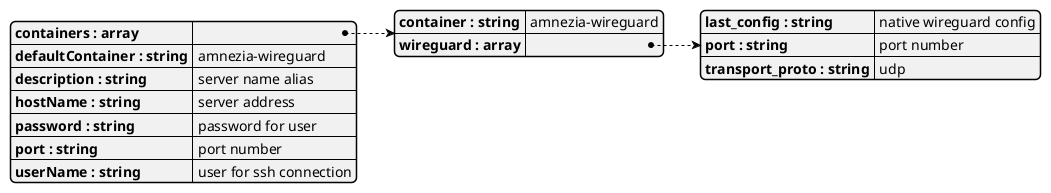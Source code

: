 @startjson
{
   "containers : array": 
        {
            "container : string": "amnezia-wireguard",
            "wireguard : array": 
                {
                    "last_config : string": "native wireguard config",
                    "port : string": "port number",
                    "transport_proto : string": "udp"
                }
        },
    "defaultContainer : string": "amnezia-wireguard",
    "description : string": "server name alias",
    "hostName : string": "server address",
    "password : string": "password for user",
    "port : string": "port number",
    "userName : string": "user for ssh connection"
}
@endjson